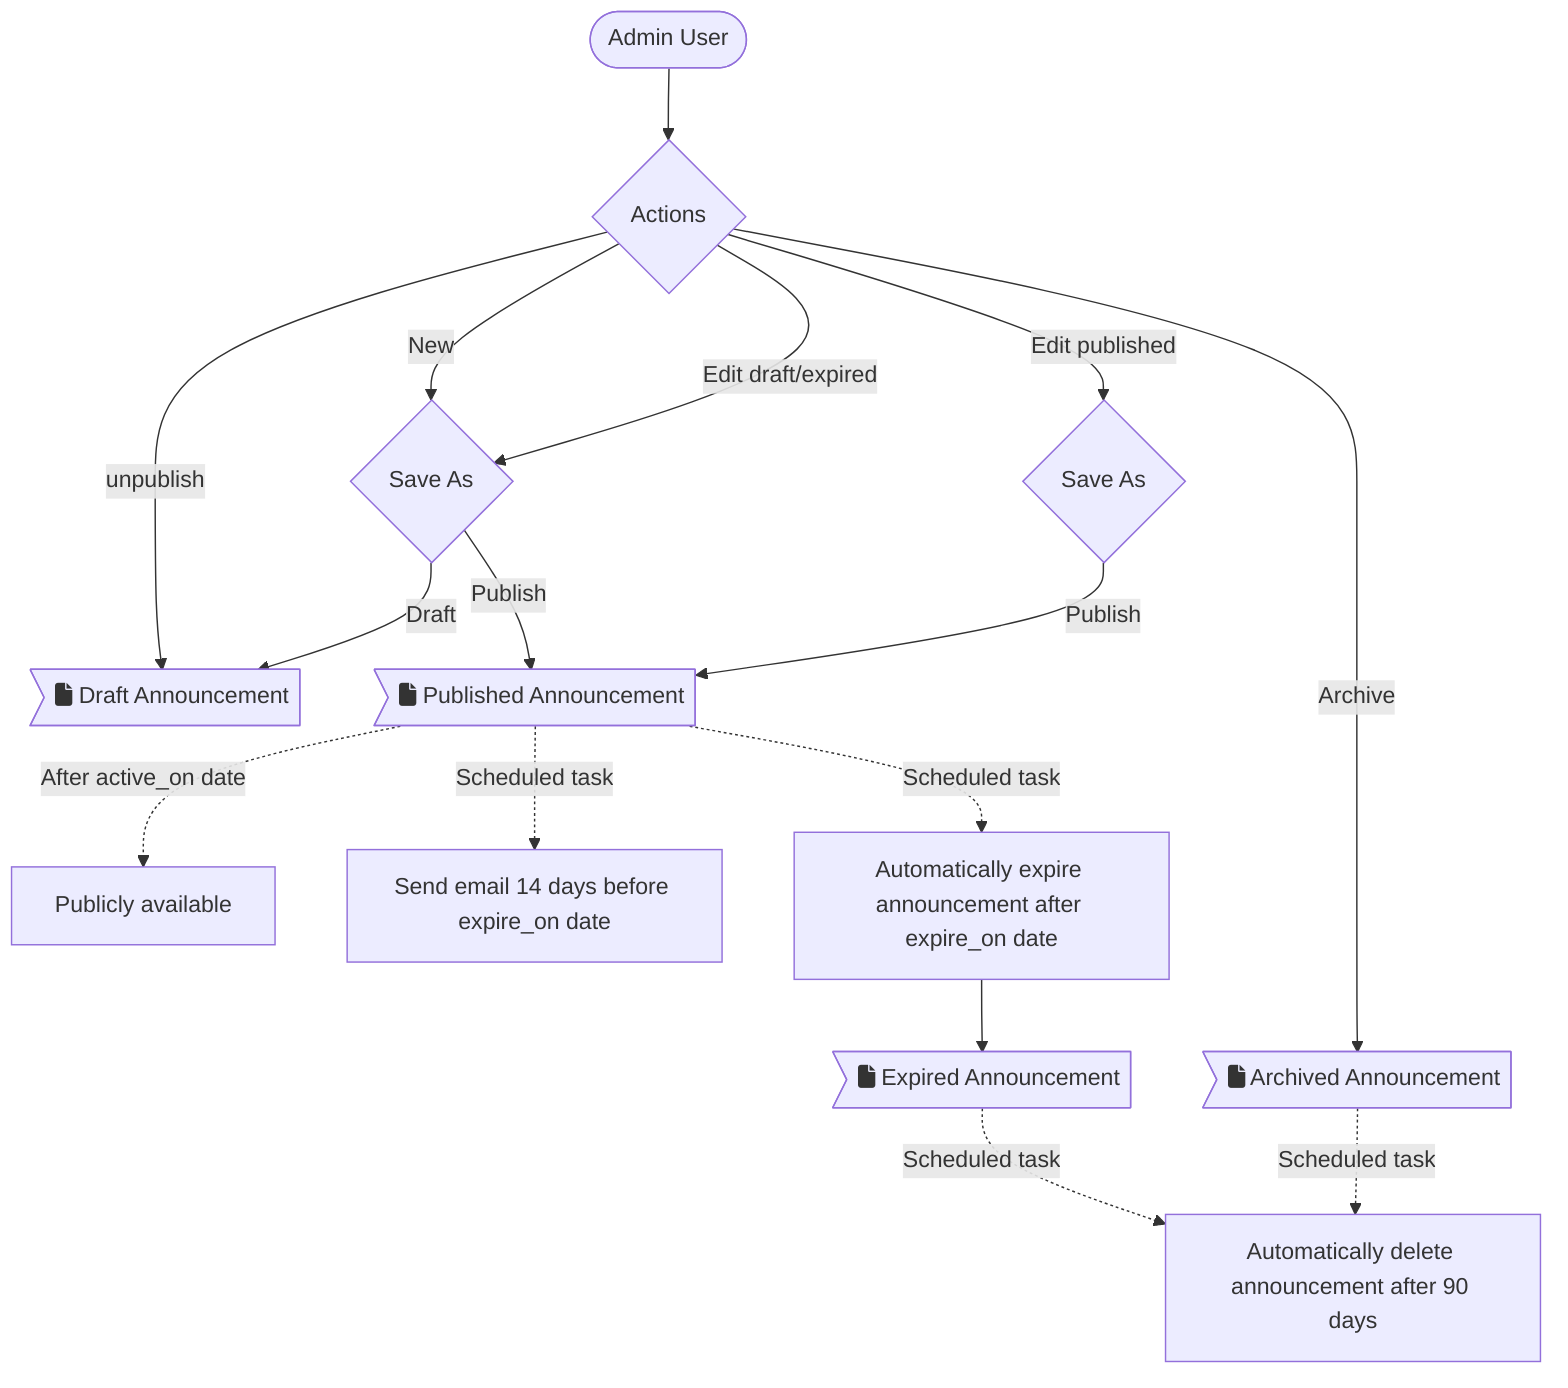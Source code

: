 flowchart TD
    start([Admin User])

    %% Nodes - Actions
    active[Publicly available]
    email[Send email 14 days before expire_on date]
    scheduleExpire[Automatically expire announcement after expire_on date]
    scheduleDelete[Automatically delete announcement after 90 days]

    %% Nodes - decisions
    choice{Actions}
    saveAny{Save As}
    saveP{Save As}

    %% Nodes - Data objects
    draft>fa:fa-file Draft Announcement]
    published>fa:fa-file Published Announcement]
    expired>fa:fa-file Expired Announcement]
    archive>fa:fa-file Archived Announcement]

    %% New workflow
    start-->choice
    choice--New-->saveAny

    %% Existing workflows
    choice--Edit draft/expired-->saveAny
    choice--Edit published-->saveP
    choice--unpublish-->draft
    published-.Scheduled task.->email

    %% Saving workflow
    saveAny-->|Draft|draft
    saveAny-->|Publish|published
    saveP-->|Publish|published
    published-.->|After active_on date|active
    
    %% Expire workflows
    published-.->|Scheduled task|scheduleExpire
    scheduleExpire-->expired

    %% Delete workflows
    choice--Archive-->archive
    expired-.->|Scheduled task|scheduleDelete
    archive-.->|Scheduled task|scheduleDelete